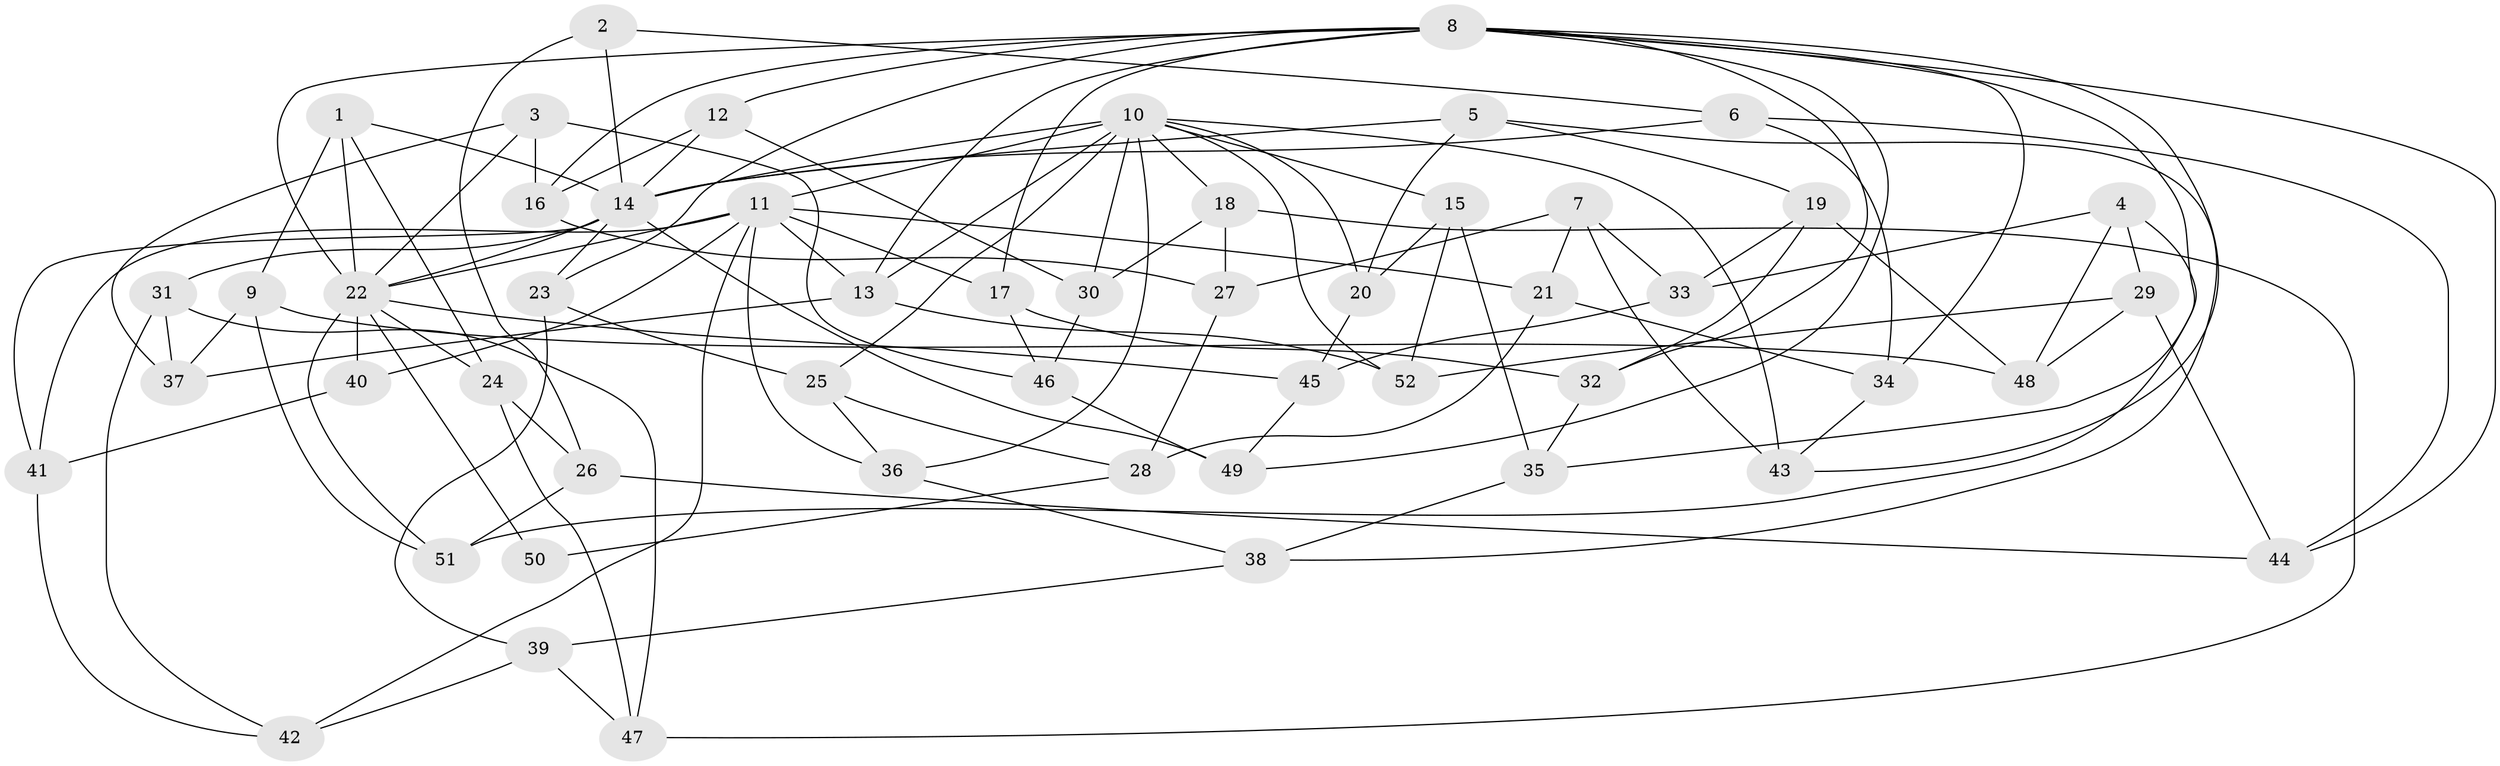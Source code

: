 // original degree distribution, {4: 1.0}
// Generated by graph-tools (version 1.1) at 2025/53/03/04/25 22:53:41]
// undirected, 52 vertices, 119 edges
graph export_dot {
  node [color=gray90,style=filled];
  1;
  2;
  3;
  4;
  5;
  6;
  7;
  8;
  9;
  10;
  11;
  12;
  13;
  14;
  15;
  16;
  17;
  18;
  19;
  20;
  21;
  22;
  23;
  24;
  25;
  26;
  27;
  28;
  29;
  30;
  31;
  32;
  33;
  34;
  35;
  36;
  37;
  38;
  39;
  40;
  41;
  42;
  43;
  44;
  45;
  46;
  47;
  48;
  49;
  50;
  51;
  52;
  1 -- 9 [weight=1.0];
  1 -- 14 [weight=1.0];
  1 -- 22 [weight=1.0];
  1 -- 24 [weight=1.0];
  2 -- 6 [weight=1.0];
  2 -- 14 [weight=2.0];
  2 -- 26 [weight=1.0];
  3 -- 16 [weight=1.0];
  3 -- 22 [weight=1.0];
  3 -- 37 [weight=1.0];
  3 -- 46 [weight=1.0];
  4 -- 29 [weight=1.0];
  4 -- 33 [weight=1.0];
  4 -- 48 [weight=1.0];
  4 -- 51 [weight=1.0];
  5 -- 14 [weight=1.0];
  5 -- 19 [weight=1.0];
  5 -- 20 [weight=1.0];
  5 -- 38 [weight=1.0];
  6 -- 14 [weight=1.0];
  6 -- 34 [weight=1.0];
  6 -- 44 [weight=1.0];
  7 -- 21 [weight=1.0];
  7 -- 27 [weight=1.0];
  7 -- 33 [weight=1.0];
  7 -- 43 [weight=1.0];
  8 -- 12 [weight=1.0];
  8 -- 13 [weight=1.0];
  8 -- 16 [weight=1.0];
  8 -- 17 [weight=1.0];
  8 -- 22 [weight=1.0];
  8 -- 23 [weight=1.0];
  8 -- 32 [weight=1.0];
  8 -- 34 [weight=1.0];
  8 -- 35 [weight=1.0];
  8 -- 43 [weight=1.0];
  8 -- 44 [weight=1.0];
  8 -- 49 [weight=1.0];
  9 -- 37 [weight=1.0];
  9 -- 48 [weight=1.0];
  9 -- 51 [weight=1.0];
  10 -- 11 [weight=1.0];
  10 -- 13 [weight=2.0];
  10 -- 14 [weight=1.0];
  10 -- 15 [weight=1.0];
  10 -- 18 [weight=1.0];
  10 -- 20 [weight=1.0];
  10 -- 25 [weight=1.0];
  10 -- 30 [weight=1.0];
  10 -- 36 [weight=1.0];
  10 -- 43 [weight=1.0];
  10 -- 52 [weight=1.0];
  11 -- 13 [weight=1.0];
  11 -- 17 [weight=1.0];
  11 -- 21 [weight=1.0];
  11 -- 22 [weight=1.0];
  11 -- 36 [weight=1.0];
  11 -- 40 [weight=2.0];
  11 -- 41 [weight=1.0];
  11 -- 42 [weight=1.0];
  12 -- 14 [weight=1.0];
  12 -- 16 [weight=1.0];
  12 -- 30 [weight=1.0];
  13 -- 37 [weight=1.0];
  13 -- 52 [weight=1.0];
  14 -- 22 [weight=1.0];
  14 -- 23 [weight=1.0];
  14 -- 31 [weight=1.0];
  14 -- 41 [weight=1.0];
  14 -- 49 [weight=1.0];
  15 -- 20 [weight=1.0];
  15 -- 35 [weight=1.0];
  15 -- 52 [weight=1.0];
  16 -- 27 [weight=1.0];
  17 -- 32 [weight=1.0];
  17 -- 46 [weight=1.0];
  18 -- 27 [weight=1.0];
  18 -- 30 [weight=1.0];
  18 -- 47 [weight=1.0];
  19 -- 32 [weight=1.0];
  19 -- 33 [weight=1.0];
  19 -- 48 [weight=1.0];
  20 -- 45 [weight=1.0];
  21 -- 28 [weight=1.0];
  21 -- 34 [weight=1.0];
  22 -- 24 [weight=1.0];
  22 -- 40 [weight=1.0];
  22 -- 45 [weight=1.0];
  22 -- 50 [weight=3.0];
  22 -- 51 [weight=1.0];
  23 -- 25 [weight=1.0];
  23 -- 39 [weight=1.0];
  24 -- 26 [weight=1.0];
  24 -- 47 [weight=1.0];
  25 -- 28 [weight=1.0];
  25 -- 36 [weight=1.0];
  26 -- 44 [weight=1.0];
  26 -- 51 [weight=1.0];
  27 -- 28 [weight=1.0];
  28 -- 50 [weight=1.0];
  29 -- 44 [weight=1.0];
  29 -- 48 [weight=1.0];
  29 -- 52 [weight=1.0];
  30 -- 46 [weight=1.0];
  31 -- 37 [weight=1.0];
  31 -- 42 [weight=1.0];
  31 -- 47 [weight=1.0];
  32 -- 35 [weight=1.0];
  33 -- 45 [weight=1.0];
  34 -- 43 [weight=1.0];
  35 -- 38 [weight=1.0];
  36 -- 38 [weight=1.0];
  38 -- 39 [weight=1.0];
  39 -- 42 [weight=1.0];
  39 -- 47 [weight=1.0];
  40 -- 41 [weight=1.0];
  41 -- 42 [weight=1.0];
  45 -- 49 [weight=1.0];
  46 -- 49 [weight=1.0];
}
